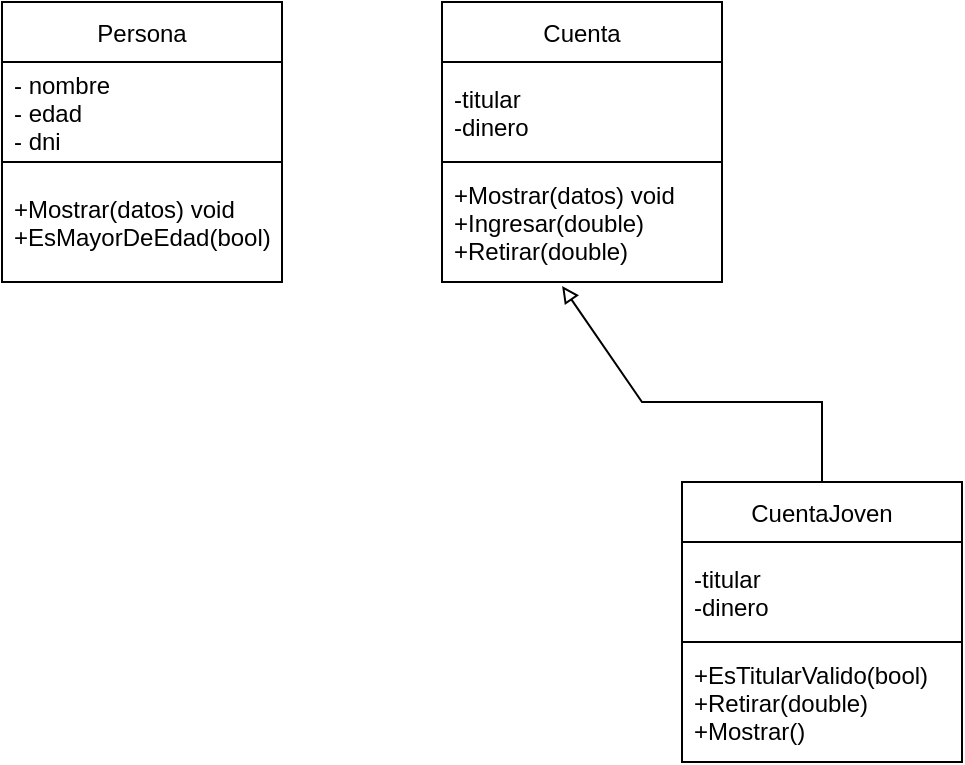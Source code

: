 <mxfile version="18.2.1" type="device"><diagram name="Page-1" id="9f46799a-70d6-7492-0946-bef42562c5a5"><mxGraphModel dx="868" dy="482" grid="1" gridSize="10" guides="1" tooltips="1" connect="1" arrows="1" fold="1" page="1" pageScale="1" pageWidth="1100" pageHeight="850" background="none" math="0" shadow="0"><root><mxCell id="0"/><mxCell id="1" parent="0"/><mxCell id="-C-ACJ6NKbAZSDD3c6AT-1" value="Persona" style="swimlane;fontStyle=0;childLayout=stackLayout;horizontal=1;startSize=30;horizontalStack=0;resizeParent=1;resizeParentMax=0;resizeLast=0;collapsible=1;marginBottom=0;" vertex="1" parent="1"><mxGeometry x="250" y="200" width="140" height="140" as="geometry"><mxRectangle x="340" y="250" width="50" height="30" as="alternateBounds"/></mxGeometry></mxCell><mxCell id="-C-ACJ6NKbAZSDD3c6AT-2" value="- nombre    &#10;- edad&#10;- dni" style="text;strokeColor=none;fillColor=none;align=left;verticalAlign=middle;spacingLeft=4;spacingRight=4;overflow=hidden;points=[[0,0.5],[1,0.5]];portConstraint=eastwest;rotatable=0;" vertex="1" parent="-C-ACJ6NKbAZSDD3c6AT-1"><mxGeometry y="30" width="140" height="50" as="geometry"/></mxCell><mxCell id="-C-ACJ6NKbAZSDD3c6AT-3" value="+Mostrar(datos) void&#10;+EsMayorDeEdad(bool)" style="text;strokeColor=default;fillColor=none;align=left;verticalAlign=middle;spacingLeft=4;spacingRight=4;overflow=hidden;points=[[0,0.5],[1,0.5]];portConstraint=eastwest;rotatable=0;strokeWidth=1;" vertex="1" parent="-C-ACJ6NKbAZSDD3c6AT-1"><mxGeometry y="80" width="140" height="60" as="geometry"/></mxCell><mxCell id="-C-ACJ6NKbAZSDD3c6AT-5" value="Cuenta" style="swimlane;fontStyle=0;childLayout=stackLayout;horizontal=1;startSize=30;horizontalStack=0;resizeParent=1;resizeParentMax=0;resizeLast=0;collapsible=1;marginBottom=0;" vertex="1" parent="1"><mxGeometry x="470" y="200" width="140" height="140" as="geometry"><mxRectangle x="340" y="250" width="50" height="30" as="alternateBounds"/></mxGeometry></mxCell><mxCell id="-C-ACJ6NKbAZSDD3c6AT-6" value="-titular&#10;-dinero" style="text;strokeColor=none;fillColor=none;align=left;verticalAlign=middle;spacingLeft=4;spacingRight=4;overflow=hidden;points=[[0,0.5],[1,0.5]];portConstraint=eastwest;rotatable=0;" vertex="1" parent="-C-ACJ6NKbAZSDD3c6AT-5"><mxGeometry y="30" width="140" height="50" as="geometry"/></mxCell><mxCell id="-C-ACJ6NKbAZSDD3c6AT-7" value="+Mostrar(datos) void&#10;+Ingresar(double)&#10;+Retirar(double)" style="text;strokeColor=default;fillColor=none;align=left;verticalAlign=middle;spacingLeft=4;spacingRight=4;overflow=hidden;points=[[0,0.5],[1,0.5]];portConstraint=eastwest;rotatable=0;strokeWidth=1;" vertex="1" parent="-C-ACJ6NKbAZSDD3c6AT-5"><mxGeometry y="80" width="140" height="60" as="geometry"/></mxCell><mxCell id="-C-ACJ6NKbAZSDD3c6AT-8" value="CuentaJoven" style="swimlane;fontStyle=0;childLayout=stackLayout;horizontal=1;startSize=30;horizontalStack=0;resizeParent=1;resizeParentMax=0;resizeLast=0;collapsible=1;marginBottom=0;" vertex="1" parent="1"><mxGeometry x="590" y="440" width="140" height="140" as="geometry"><mxRectangle x="340" y="250" width="50" height="30" as="alternateBounds"/></mxGeometry></mxCell><mxCell id="-C-ACJ6NKbAZSDD3c6AT-9" value="-titular&#10;-dinero" style="text;strokeColor=none;fillColor=none;align=left;verticalAlign=middle;spacingLeft=4;spacingRight=4;overflow=hidden;points=[[0,0.5],[1,0.5]];portConstraint=eastwest;rotatable=0;" vertex="1" parent="-C-ACJ6NKbAZSDD3c6AT-8"><mxGeometry y="30" width="140" height="50" as="geometry"/></mxCell><mxCell id="-C-ACJ6NKbAZSDD3c6AT-10" value="+EsTitularValido(bool)&#10;+Retirar(double)&#10;+Mostrar()" style="text;strokeColor=default;fillColor=none;align=left;verticalAlign=middle;spacingLeft=4;spacingRight=4;overflow=hidden;points=[[0,0.5],[1,0.5]];portConstraint=eastwest;rotatable=0;strokeWidth=1;" vertex="1" parent="-C-ACJ6NKbAZSDD3c6AT-8"><mxGeometry y="80" width="140" height="60" as="geometry"/></mxCell><mxCell id="-C-ACJ6NKbAZSDD3c6AT-13" value="" style="endArrow=block;html=1;rounded=0;exitX=0.5;exitY=0;exitDx=0;exitDy=0;entryX=0.429;entryY=1.033;entryDx=0;entryDy=0;entryPerimeter=0;endFill=0;" edge="1" parent="1" source="-C-ACJ6NKbAZSDD3c6AT-8" target="-C-ACJ6NKbAZSDD3c6AT-7"><mxGeometry width="50" height="50" relative="1" as="geometry"><mxPoint x="490" y="440" as="sourcePoint"/><mxPoint x="540" y="390" as="targetPoint"/><Array as="points"><mxPoint x="660" y="400"/><mxPoint x="570" y="400"/></Array></mxGeometry></mxCell></root></mxGraphModel></diagram></mxfile>